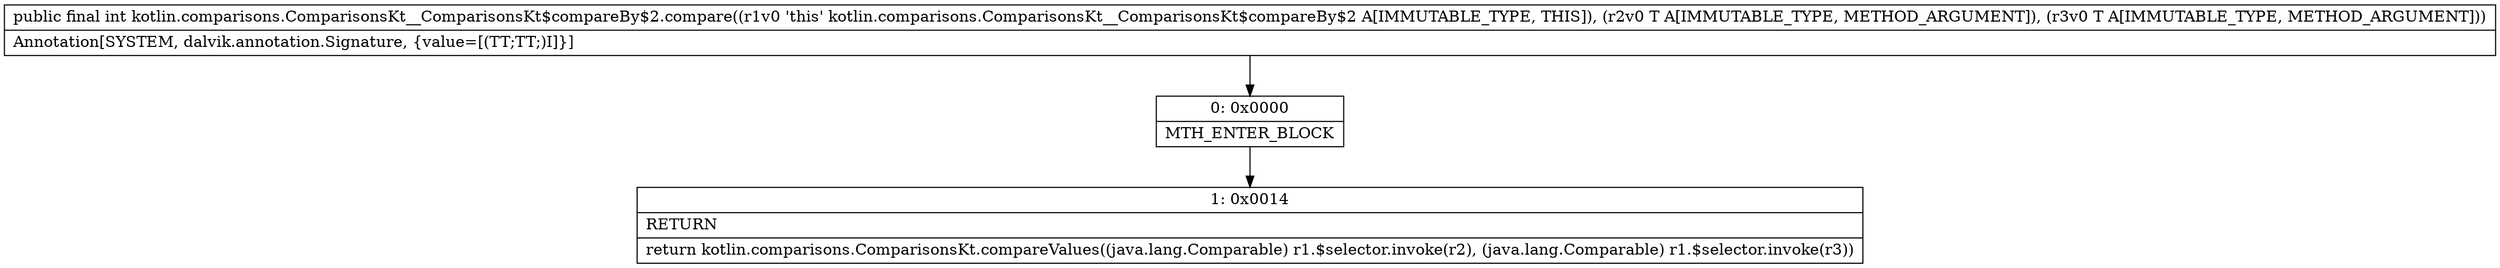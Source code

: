 digraph "CFG forkotlin.comparisons.ComparisonsKt__ComparisonsKt$compareBy$2.compare(Ljava\/lang\/Object;Ljava\/lang\/Object;)I" {
Node_0 [shape=record,label="{0\:\ 0x0000|MTH_ENTER_BLOCK\l}"];
Node_1 [shape=record,label="{1\:\ 0x0014|RETURN\l|return kotlin.comparisons.ComparisonsKt.compareValues((java.lang.Comparable) r1.$selector.invoke(r2), (java.lang.Comparable) r1.$selector.invoke(r3))\l}"];
MethodNode[shape=record,label="{public final int kotlin.comparisons.ComparisonsKt__ComparisonsKt$compareBy$2.compare((r1v0 'this' kotlin.comparisons.ComparisonsKt__ComparisonsKt$compareBy$2 A[IMMUTABLE_TYPE, THIS]), (r2v0 T A[IMMUTABLE_TYPE, METHOD_ARGUMENT]), (r3v0 T A[IMMUTABLE_TYPE, METHOD_ARGUMENT]))  | Annotation[SYSTEM, dalvik.annotation.Signature, \{value=[(TT;TT;)I]\}]\l}"];
MethodNode -> Node_0;
Node_0 -> Node_1;
}

